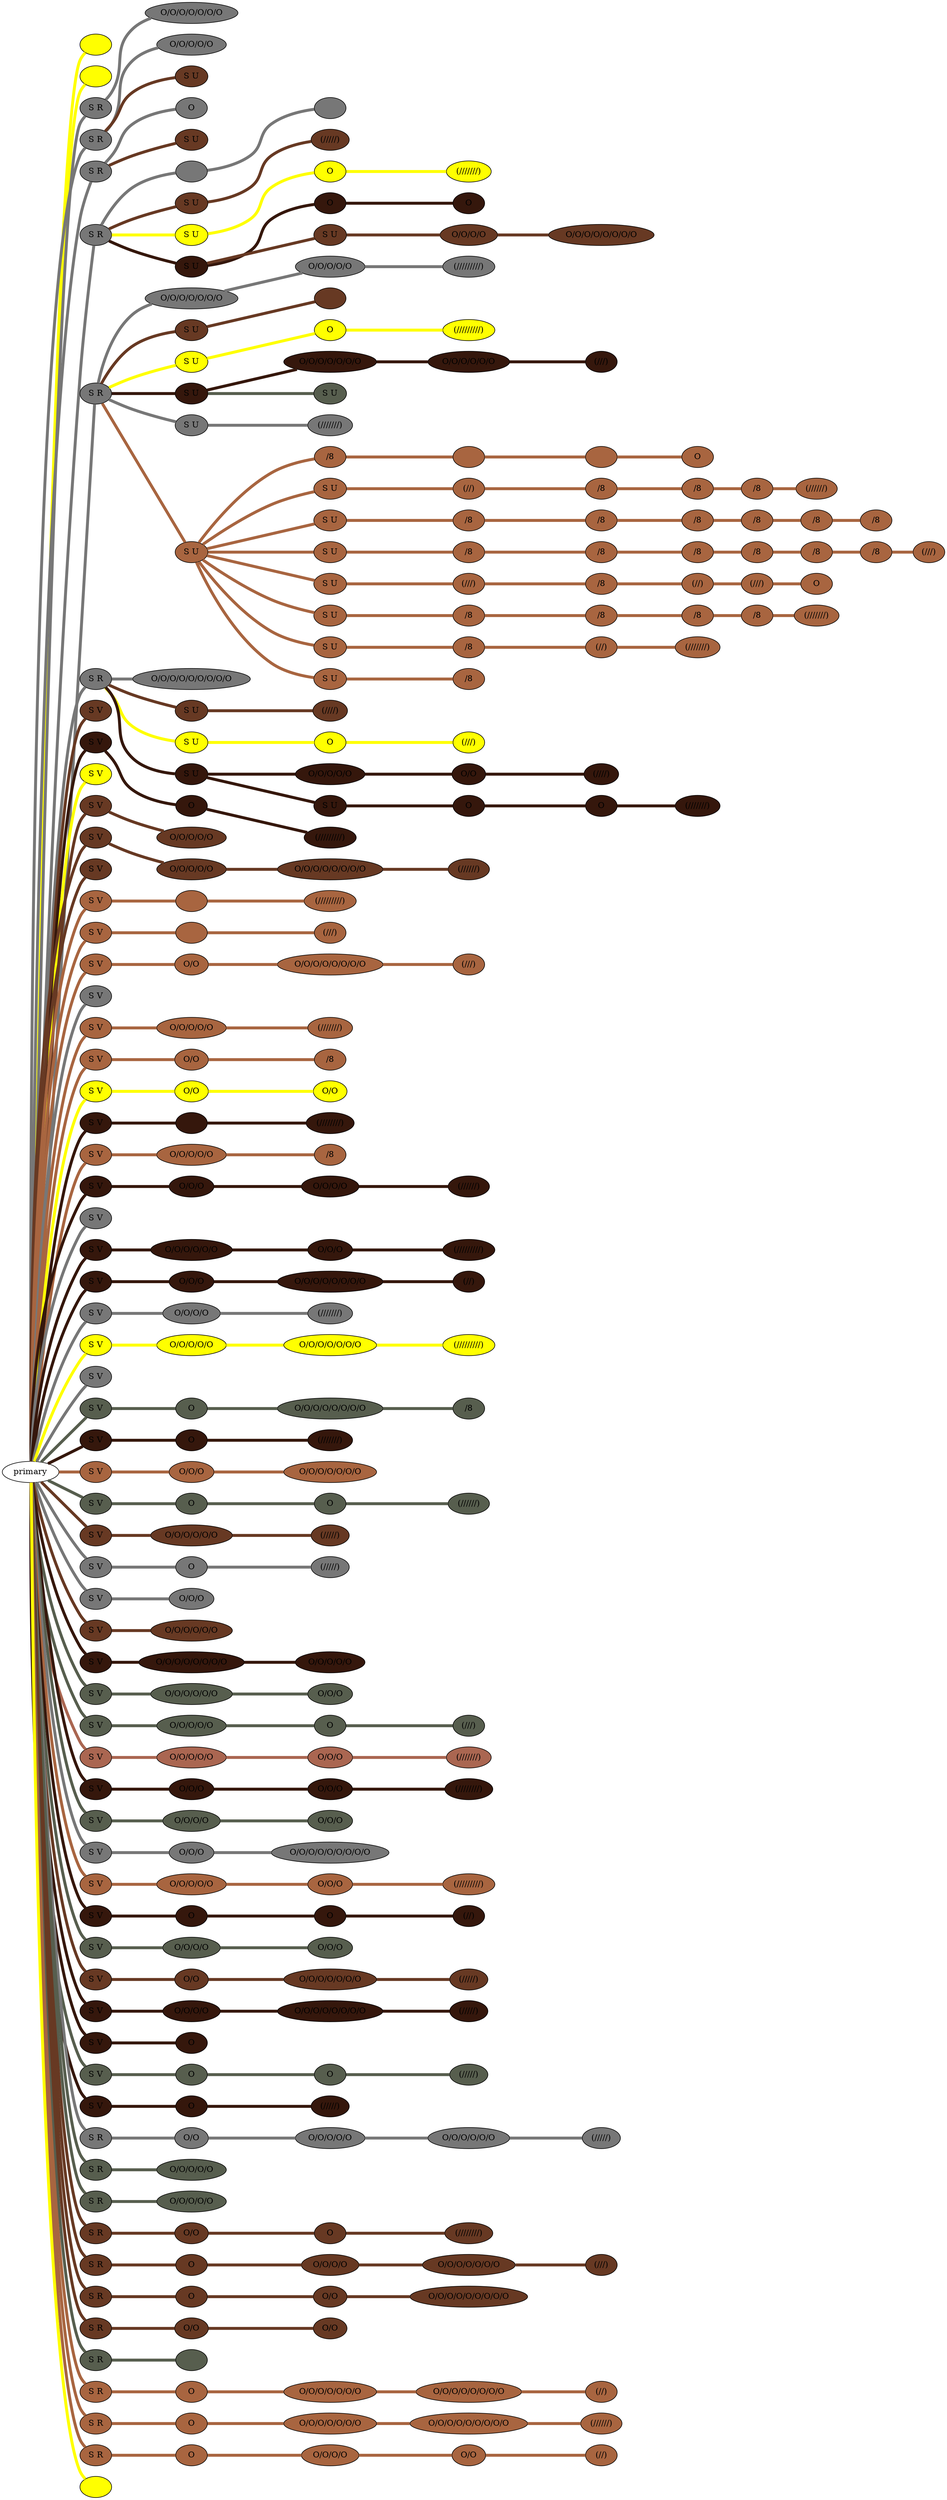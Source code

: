 graph {
 graph [rankdir=LR]
"primary" -- "K1" [penwidth=5,color=yellow]
"K1" [label=" ", style=filled, fillcolor=yellow]
"primary" -- "M1" [penwidth=5,color=yellow]
"M1" [label=" ", style=filled, fillcolor=yellow]
"primary" -- "1" [penwidth=5,color="#777777"]
"1" [label="S R", style=filled, fillcolor="#777777"]
"1" -- "1:0" [penwidth=5,color="#777777"]
"1:0" [label="O/O/O/O/O/O/O", style=filled, fillcolor="#777777"]
"primary" -- "2" [penwidth=5,color="#777777"]
"2" [label="S R", style=filled, fillcolor="#777777"]
"2" -- "2:0" [penwidth=5,color="#777777"]
"2:0" [label="O/O/O/O/O", style=filled, fillcolor="#777777"]
"2" -- "2s1" [penwidth=5,color="#673923"]
"2s1" [label="S U", style=filled, fillcolor="#673923"]
"primary" -- "3" [penwidth=5,color="#777777"]
"3" [label="S R", style=filled, fillcolor="#777777"]
"3" -- "3:0" [penwidth=5,color="#777777"]
"3:0" [label="O", style=filled, fillcolor="#777777"]
"3" -- "3s1" [penwidth=5,color="#673923"]
"3s1" [label="S U", style=filled, fillcolor="#673923"]
"primary" -- "4" [penwidth=5,color="#777777"]
"4" [label="S R", style=filled, fillcolor="#777777"]
"4" -- "4:0" [penwidth=5,color="#777777"]
"4:0" [label="", style=filled, fillcolor="#777777"]
"4:0" -- "4:1" [penwidth=5,color="#777777"]
"4:1" [label="", style=filled, fillcolor="#777777"]
"4" -- "4s1" [penwidth=5,color="#673923"]
"4s1" [label="S U", style=filled, fillcolor="#673923"]
"4s1" -- "4s1:0" [penwidth=5,color="#673923"]
"4s1:0" [label="(/////)", style=filled, fillcolor="#673923"]
"4" -- "4s2" [penwidth=5,color=yellow]
"4s2" [label="S U", style=filled, fillcolor=yellow]
"4s2" -- "4s2:0" [penwidth=5,color=yellow]
"4s2:0" [label="O", style=filled, fillcolor=yellow]
"4s2:0" -- "4s2:1" [penwidth=5,color=yellow]
"4s2:1" [label="(///////)", style=filled, fillcolor=yellow]
"4" -- "4s3" [penwidth=5,color="#35170C"]
"4s3" [label="S U", style=filled, fillcolor="#35170C"]
"4s3" -- "4s3:0" [penwidth=5,color="#35170C"]
"4s3:0" [label="O", style=filled, fillcolor="#35170C"]
"4s3:0" -- "4s3:1" [penwidth=5,color="#35170C"]
"4s3:1" [label="O", style=filled, fillcolor="#35170C"]
"4s3" -- "4s3s1" [penwidth=5,color="#673923"]
"4s3s1" [label="S U", style=filled, fillcolor="#673923"]
"4s3s1" -- "4s3s1:0" [penwidth=5,color="#673923"]
"4s3s1:0" [label="O/O/O/O", style=filled, fillcolor="#673923"]
"4s3s1:0" -- "4s3s1:1" [penwidth=5,color="#673923"]
"4s3s1:1" [label="O/O/O/O/O/O/O/O", style=filled, fillcolor="#673923"]
"primary" -- "5" [penwidth=5,color="#777777"]
"5" [label="S R", style=filled, fillcolor="#777777"]
"5" -- "5:0" [penwidth=5,color="#777777"]
"5:0" [label="O/O/O/O/O/O/O", style=filled, fillcolor="#777777"]
"5:0" -- "5:1" [penwidth=5,color="#777777"]
"5:1" [label="O/O/O/O/O", style=filled, fillcolor="#777777"]
"5:1" -- "5:2" [penwidth=5,color="#777777"]
"5:2" [label="(/////////)", style=filled, fillcolor="#777777"]
"5" -- "5s1" [penwidth=5,color="#673923"]
"5s1" [label="S U", style=filled, fillcolor="#673923"]
"5s1" -- "5s1:0" [penwidth=5,color="#673923"]
"5s1:0" [label="", style=filled, fillcolor="#673923"]
"5" -- "5s2" [penwidth=5,color=yellow]
"5s2" [label="S U", style=filled, fillcolor=yellow]
"5s2" -- "5s2:0" [penwidth=5,color=yellow]
"5s2:0" [label="O", style=filled, fillcolor=yellow]
"5s2:0" -- "5s2:1" [penwidth=5,color=yellow]
"5s2:1" [label="(/////////)", style=filled, fillcolor=yellow]
"5" -- "5s3" [penwidth=5,color="#35170C"]
"5s3" [label="S U", style=filled, fillcolor="#35170C"]
"5s3" -- "5s3:0" [penwidth=5,color="#35170C"]
"5s3:0" [label="O/O/O/O/O/O/O", style=filled, fillcolor="#35170C"]
"5s3:0" -- "5s3:1" [penwidth=5,color="#35170C"]
"5s3:1" [label="O/O/O/O/O/O", style=filled, fillcolor="#35170C"]
"5s3:1" -- "5s3:2" [penwidth=5,color="#35170C"]
"5s3:2" [label="(///)", style=filled, fillcolor="#35170C"]
"5s3" -- "5s3s1" [penwidth=5,color="#575E4E"]
"5s3s1" [label="S U", style=filled, fillcolor="#575E4E"]
"5" -- "5s4" [penwidth=5,color="#777777"]
"5s4" [label="S U", style=filled, fillcolor="#777777"]
"5s4" -- "5s4:0" [penwidth=5,color="#777777"]
"5s4:0" [label="(///////)", style=filled, fillcolor="#777777"]
"5" -- "5s5" [penwidth=5,color="#A86540"]
"5s5" [label="S U", style=filled, fillcolor="#A86540"]
"5s5" -- "5s5:0" [penwidth=5,color="#A86540"]
"5s5:0" [label="/8", style=filled, fillcolor="#A86540"]
"5s5:0" -- "5s5:1" [penwidth=5,color="#A86540"]
"5s5:1" [label="", style=filled, fillcolor="#A86540"]
"5s5:1" -- "5s5:2" [penwidth=5,color="#A86540"]
"5s5:2" [label="", style=filled, fillcolor="#A86540"]
"5s5:2" -- "5s5:3" [penwidth=5,color="#A86540"]
"5s5:3" [label="O", style=filled, fillcolor="#A86540"]
"5s5" -- "5s5s1" [penwidth=5,color="#A86540"]
"5s5s1" [label="S U", style=filled, fillcolor="#A86540"]
"5s5s1" -- "5s5s1:0" [penwidth=5,color="#A86540"]
"5s5s1:0" [label="(//)", style=filled, fillcolor="#A86540"]
"5s5s1:0" -- "5s5s1:1" [penwidth=5,color="#A86540"]
"5s5s1:1" [label="/8", style=filled, fillcolor="#A86540"]
"5s5s1:1" -- "5s5s1:2" [penwidth=5,color="#A86540"]
"5s5s1:2" [label="/8", style=filled, fillcolor="#A86540"]
"5s5s1:2" -- "5s5s1:3" [penwidth=5,color="#A86540"]
"5s5s1:3" [label="/8", style=filled, fillcolor="#A86540"]
"5s5s1:3" -- "5s5s1:4" [penwidth=5,color="#A86540"]
"5s5s1:4" [label="(//////)", style=filled, fillcolor="#A86540"]
"5s5" -- "5s5s2" [penwidth=5,color="#A86540"]
"5s5s2" [label="S U", style=filled, fillcolor="#A86540"]
"5s5s2" -- "5s5s2:0" [penwidth=5,color="#A86540"]
"5s5s2:0" [label="/8", style=filled, fillcolor="#A86540"]
"5s5s2:0" -- "5s5s2:1" [penwidth=5,color="#A86540"]
"5s5s2:1" [label="/8", style=filled, fillcolor="#A86540"]
"5s5s2:1" -- "5s5s2:2" [penwidth=5,color="#A86540"]
"5s5s2:2" [label="/8", style=filled, fillcolor="#A86540"]
"5s5s2:2" -- "5s5s2:3" [penwidth=5,color="#A86540"]
"5s5s2:3" [label="/8", style=filled, fillcolor="#A86540"]
"5s5s2:3" -- "5s5s2:4" [penwidth=5,color="#A86540"]
"5s5s2:4" [label="/8", style=filled, fillcolor="#A86540"]
"5s5s2:4" -- "5s5s2:5" [penwidth=5,color="#A86540"]
"5s5s2:5" [label="/8", style=filled, fillcolor="#A86540"]
"5s5" -- "5s5s3" [penwidth=5,color="#A86540"]
"5s5s3" [label="S U", style=filled, fillcolor="#A86540"]
"5s5s3" -- "5s5s3:0" [penwidth=5,color="#A86540"]
"5s5s3:0" [label="/8", style=filled, fillcolor="#A86540"]
"5s5s3:0" -- "5s5s3:1" [penwidth=5,color="#A86540"]
"5s5s3:1" [label="/8", style=filled, fillcolor="#A86540"]
"5s5s3:1" -- "5s5s3:2" [penwidth=5,color="#A86540"]
"5s5s3:2" [label="/8", style=filled, fillcolor="#A86540"]
"5s5s3:2" -- "5s5s3:3" [penwidth=5,color="#A86540"]
"5s5s3:3" [label="/8", style=filled, fillcolor="#A86540"]
"5s5s3:3" -- "5s5s3:4" [penwidth=5,color="#A86540"]
"5s5s3:4" [label="/8", style=filled, fillcolor="#A86540"]
"5s5s3:4" -- "5s5s3:5" [penwidth=5,color="#A86540"]
"5s5s3:5" [label="/8", style=filled, fillcolor="#A86540"]
"5s5s3:5" -- "5s5s3:6" [penwidth=5,color="#A86540"]
"5s5s3:6" [label="(///)", style=filled, fillcolor="#A86540"]
"5s5" -- "5s5s4" [penwidth=5,color="#A86540"]
"5s5s4" [label="S U", style=filled, fillcolor="#A86540"]
"5s5s4" -- "5s5s4:0" [penwidth=5,color="#A86540"]
"5s5s4:0" [label="(///)", style=filled, fillcolor="#A86540"]
"5s5s4:0" -- "5s5s4:1" [penwidth=5,color="#A86540"]
"5s5s4:1" [label="/8", style=filled, fillcolor="#A86540"]
"5s5s4:1" -- "5s5s4:2" [penwidth=5,color="#A86540"]
"5s5s4:2" [label="(//)", style=filled, fillcolor="#A86540"]
"5s5s4:2" -- "5s5s4:3" [penwidth=5,color="#A86540"]
"5s5s4:3" [label="(///)", style=filled, fillcolor="#A86540"]
"5s5s4:3" -- "5s5s4:4" [penwidth=5,color="#A86540"]
"5s5s4:4" [label="O", style=filled, fillcolor="#A86540"]
"5s5" -- "5s5s5" [penwidth=5,color="#A86540"]
"5s5s5" [label="S U", style=filled, fillcolor="#A86540"]
"5s5s5" -- "5s5s5:0" [penwidth=5,color="#A86540"]
"5s5s5:0" [label="/8", style=filled, fillcolor="#A86540"]
"5s5s5:0" -- "5s5s5:1" [penwidth=5,color="#A86540"]
"5s5s5:1" [label="/8", style=filled, fillcolor="#A86540"]
"5s5s5:1" -- "5s5s5:2" [penwidth=5,color="#A86540"]
"5s5s5:2" [label="/8", style=filled, fillcolor="#A86540"]
"5s5s5:2" -- "5s5s5:3" [penwidth=5,color="#A86540"]
"5s5s5:3" [label="/8", style=filled, fillcolor="#A86540"]
"5s5s5:3" -- "5s5s5:4" [penwidth=5,color="#A86540"]
"5s5s5:4" [label="(///////)", style=filled, fillcolor="#A86540"]
"5s5" -- "5s5s6" [penwidth=5,color="#A86540"]
"5s5s6" [label="S U", style=filled, fillcolor="#A86540"]
"5s5s6" -- "5s5s6:0" [penwidth=5,color="#A86540"]
"5s5s6:0" [label="/8", style=filled, fillcolor="#A86540"]
"5s5s6:0" -- "5s5s6:1" [penwidth=5,color="#A86540"]
"5s5s6:1" [label="(//)", style=filled, fillcolor="#A86540"]
"5s5s6:1" -- "5s5s6:2" [penwidth=5,color="#A86540"]
"5s5s6:2" [label="(///////)", style=filled, fillcolor="#A86540"]
"5s5" -- "5s5s7" [penwidth=5,color="#A86540"]
"5s5s7" [label="S U", style=filled, fillcolor="#A86540"]
"5s5s7" -- "5s5s7:0" [penwidth=5,color="#A86540"]
"5s5s7:0" [label="/8", style=filled, fillcolor="#A86540"]
"primary" -- "6" [penwidth=5,color="#777777"]
"6" [label="S R", style=filled, fillcolor="#777777"]
"6" -- "6:0" [penwidth=5,color="#777777"]
"6:0" [label="O/O/O/O/O/O/O/O/O", style=filled, fillcolor="#777777"]
"6" -- "6s1" [penwidth=5,color="#673923"]
"6s1" [label="S U", style=filled, fillcolor="#673923"]
"6s1" -- "6s1:0" [penwidth=5,color="#673923"]
"6s1:0" [label="(////)", style=filled, fillcolor="#673923"]
"6" -- "6s2" [penwidth=5,color=yellow]
"6s2" [label="S U", style=filled, fillcolor=yellow]
"6s2" -- "6s2:0" [penwidth=5,color=yellow]
"6s2:0" [label="O", style=filled, fillcolor=yellow]
"6s2:0" -- "6s2:1" [penwidth=5,color=yellow]
"6s2:1" [label="(///)", style=filled, fillcolor=yellow]
"6" -- "6s3" [penwidth=5,color="#35170C"]
"6s3" [label="S U", style=filled, fillcolor="#35170C"]
"6s3" -- "6s3:0" [penwidth=5,color="#35170C"]
"6s3:0" [label="O/O/O/O/O", style=filled, fillcolor="#35170C"]
"6s3:0" -- "6s3:1" [penwidth=5,color="#35170C"]
"6s3:1" [label="O/O", style=filled, fillcolor="#35170C"]
"6s3:1" -- "6s3:2" [penwidth=5,color="#35170C"]
"6s3:2" [label="(////)", style=filled, fillcolor="#35170C"]
"6s3" -- "6s3s1" [penwidth=5,color="#35170C"]
"6s3s1" [label="S U", style=filled, fillcolor="#35170C"]
"6s3s1" -- "6s3s1:0" [penwidth=5,color="#35170C"]
"6s3s1:0" [label="O", style=filled, fillcolor="#35170C"]
"6s3s1:0" -- "6s3s1:1" [penwidth=5,color="#35170C"]
"6s3s1:1" [label="O", style=filled, fillcolor="#35170C"]
"6s3s1:1" -- "6s3s1:2" [penwidth=5,color="#35170C"]
"6s3s1:2" [label="(///////)", style=filled, fillcolor="#35170C"]
"primary" -- "7" [penwidth=5,color="#673923"]
"7" [label="S V", style=filled, fillcolor="#673923"]
"primary" -- "8" [penwidth=5,color="#35170C"]
"8" [label="S V", style=filled, fillcolor="#35170C"]
"8" -- "8:0" [penwidth=5,color="#35170C"]
"8:0" [label="O", style=filled, fillcolor="#35170C"]
"8:0" -- "8:1" [penwidth=5,color="#35170C"]
"8:1" [label="(/////////)", style=filled, fillcolor="#35170C"]
"primary" -- "9" [penwidth=5,color=yellow]
"9" [label="S V", style=filled, fillcolor=yellow]
"primary" -- "10" [penwidth=5,color="#673923"]
"10" [label="S V", style=filled, fillcolor="#673923"]
"10" -- "10:0" [penwidth=5,color="#673923"]
"10:0" [label="O/O/O/O/O", style=filled, fillcolor="#673923"]
"primary" -- "11" [penwidth=5,color="#673923"]
"11" [label="S V", style=filled, fillcolor="#673923"]
"11" -- "11:0" [penwidth=5,color="#673923"]
"11:0" [label="O/O/O/O/O", style=filled, fillcolor="#673923"]
"11:0" -- "11:1" [penwidth=5,color="#673923"]
"11:1" [label="O/O/O/O/O/O/O/O", style=filled, fillcolor="#673923"]
"11:1" -- "11:2" [penwidth=5,color="#673923"]
"11:2" [label="(//////)", style=filled, fillcolor="#673923"]
"primary" -- "12" [penwidth=5,color="#673923"]
"12" [label="S V", style=filled, fillcolor="#673923"]
"primary" -- "13" [penwidth=5,color="#A86540"]
"13" [label="S V", style=filled, fillcolor="#A86540"]
"13" -- "13:0" [penwidth=5,color="#A86540"]
"13:0" [label="", style=filled, fillcolor="#A86540"]
"13:0" -- "13:1" [penwidth=5,color="#A86540"]
"13:1" [label="(/////////)", style=filled, fillcolor="#A86540"]
"primary" -- "14" [penwidth=5,color="#A86540"]
"14" [label="S V", style=filled, fillcolor="#A86540"]
"14" -- "14:0" [penwidth=5,color="#A86540"]
"14:0" [label="", style=filled, fillcolor="#A86540"]
"14:0" -- "14:1" [penwidth=5,color="#A86540"]
"14:1" [label="(///)", style=filled, fillcolor="#A86540"]
"primary" -- "15" [penwidth=5,color="#A86540"]
"15" [label="S V", style=filled, fillcolor="#A86540"]
"15" -- "15:0" [penwidth=5,color="#A86540"]
"15:0" [label="O/O", style=filled, fillcolor="#A86540"]
"15:0" -- "15:1" [penwidth=5,color="#A86540"]
"15:1" [label="O/O/O/O/O/O/O/O", style=filled, fillcolor="#A86540"]
"15:1" -- "15:2" [penwidth=5,color="#A86540"]
"15:2" [label="(///)", style=filled, fillcolor="#A86540"]
"primary" -- "16" [penwidth=5,color="#777777"]
"16" [label="S V", style=filled, fillcolor="#777777"]
"primary" -- "17" [penwidth=5,color="#A86540"]
"17" [label="S V", style=filled, fillcolor="#A86540"]
"17" -- "17:0" [penwidth=5,color="#A86540"]
"17:0" [label="O/O/O/O/O", style=filled, fillcolor="#A86540"]
"17:0" -- "17:1" [penwidth=5,color="#A86540"]
"17:1" [label="(///////)", style=filled, fillcolor="#A86540"]
"primary" -- "18" [penwidth=5,color="#A86540"]
"18" [label="S V", style=filled, fillcolor="#A86540"]
"18" -- "18:0" [penwidth=5,color="#A86540"]
"18:0" [label="O/O", style=filled, fillcolor="#A86540"]
"18:0" -- "18:1" [penwidth=5,color="#A86540"]
"18:1" [label="/8", style=filled, fillcolor="#A86540"]
"primary" -- "19" [penwidth=5,color=yellow]
"19" [label="S V", style=filled, fillcolor=yellow]
"19" -- "19:0" [penwidth=5,color=yellow]
"19:0" [label="O/O", style=filled, fillcolor=yellow]
"19:0" -- "19:1" [penwidth=5,color=yellow]
"19:1" [label="O/O", style=filled, fillcolor=yellow]
"primary" -- "20" [penwidth=5,color="#35170C"]
"20" [label="S V", style=filled, fillcolor="#35170C"]
"20" -- "20:0" [penwidth=5,color="#35170C"]
"20:0" [label="", style=filled, fillcolor="#35170C"]
"20:0" -- "20:1" [penwidth=5,color="#35170C"]
"20:1" [label="(////////)", style=filled, fillcolor="#35170C"]
"primary" -- "21" [penwidth=5,color="#A86540"]
"21" [label="S V", style=filled, fillcolor="#A86540"]
"21" -- "21:0" [penwidth=5,color="#A86540"]
"21:0" [label="O/O/O/O/O", style=filled, fillcolor="#A86540"]
"21:0" -- "21:1" [penwidth=5,color="#A86540"]
"21:1" [label="/8", style=filled, fillcolor="#A86540"]
"primary" -- "22" [penwidth=5,color="#35170C"]
"22" [label="S V", style=filled, fillcolor="#35170C"]
"22" -- "22:0" [penwidth=5,color="#35170C"]
"22:0" [label="O/O/O", style=filled, fillcolor="#35170C"]
"22:0" -- "22:1" [penwidth=5,color="#35170C"]
"22:1" [label="O/O/O/O", style=filled, fillcolor="#35170C"]
"22:1" -- "22:2" [penwidth=5,color="#35170C"]
"22:2" [label="(//////)", style=filled, fillcolor="#35170C"]
"primary" -- "23" [penwidth=5,color="#777777"]
"23" [label="S V", style=filled, fillcolor="#777777"]
"primary" -- "24" [penwidth=5,color="#35170C"]
"24" [label="S V", style=filled, fillcolor="#35170C"]
"24" -- "24:0" [penwidth=5,color="#35170C"]
"24:0" [label="O/O/O/O/O/O", style=filled, fillcolor="#35170C"]
"24:0" -- "24:1" [penwidth=5,color="#35170C"]
"24:1" [label="O/O/O", style=filled, fillcolor="#35170C"]
"24:1" -- "24:2" [penwidth=5,color="#35170C"]
"24:2" [label="(/////////)", style=filled, fillcolor="#35170C"]
"primary" -- "25" [penwidth=5,color="#35170C"]
"25" [label="S V", style=filled, fillcolor="#35170C"]
"25" -- "25:0" [penwidth=5,color="#35170C"]
"25:0" [label="O/O/O", style=filled, fillcolor="#35170C"]
"25:0" -- "25:1" [penwidth=5,color="#35170C"]
"25:1" [label="O/O/O/O/O/O/O/O", style=filled, fillcolor="#35170C"]
"25:1" -- "25:2" [penwidth=5,color="#35170C"]
"25:2" [label="(//)", style=filled, fillcolor="#35170C"]
"primary" -- "26" [penwidth=5,color="#777777"]
"26" [label="S V", style=filled, fillcolor="#777777"]
"26" -- "26:0" [penwidth=5,color="#777777"]
"26:0" [label="O/O/O/O", style=filled, fillcolor="#777777"]
"26:0" -- "26:1" [penwidth=5,color="#777777"]
"26:1" [label="(///////)", style=filled, fillcolor="#777777"]
"primary" -- "27" [penwidth=5,color=yellow]
"27" [label="S V", style=filled, fillcolor=yellow]
"27" -- "27:0" [penwidth=5,color=yellow]
"27:0" [label="O/O/O/O/O", style=filled, fillcolor=yellow]
"27:0" -- "27:1" [penwidth=5,color=yellow]
"27:1" [label="O/O/O/O/O/O/O", style=filled, fillcolor=yellow]
"27:1" -- "27:2" [penwidth=5,color=yellow]
"27:2" [label="(/////////)", style=filled, fillcolor=yellow]
"primary" -- "28" [penwidth=5,color="#777777"]
"28" [label="S V", style=filled, fillcolor="#777777"]
"primary" -- "29" [penwidth=5,color="#575E4E"]
"29" [label="S V", style=filled, fillcolor="#575E4E"]
"29" -- "29:0" [penwidth=5,color="#575E4E"]
"29:0" [label="O", style=filled, fillcolor="#575E4E"]
"29:0" -- "29:1" [penwidth=5,color="#575E4E"]
"29:1" [label="O/O/O/O/O/O/O/O", style=filled, fillcolor="#575E4E"]
"29:1" -- "29:2" [penwidth=5,color="#575E4E"]
"29:2" [label="/8", style=filled, fillcolor="#575E4E"]
"primary" -- "30" [penwidth=5,color="#35170C"]
"30" [label="S V", style=filled, fillcolor="#35170C"]
"30" -- "30:0" [penwidth=5,color="#35170C"]
"30:0" [label="O", style=filled, fillcolor="#35170C"]
"30:0" -- "30:1" [penwidth=5,color="#35170C"]
"30:1" [label="(///////)", style=filled, fillcolor="#35170C"]
"primary" -- "31" [penwidth=5,color="#A86540"]
"31" [label="S V", style=filled, fillcolor="#A86540"]
"31" -- "31:0" [penwidth=5,color="#A86540"]
"31:0" [label="O/O/O", style=filled, fillcolor="#A86540"]
"31:0" -- "31:1" [penwidth=5,color="#A86540"]
"31:1" [label="O/O/O/O/O/O/O", style=filled, fillcolor="#A86540"]
"primary" -- "32" [penwidth=5,color="#575E4E"]
"32" [label="S V", style=filled, fillcolor="#575E4E"]
"32" -- "32:0" [penwidth=5,color="#575E4E"]
"32:0" [label="O", style=filled, fillcolor="#575E4E"]
"32:0" -- "32:1" [penwidth=5,color="#575E4E"]
"32:1" [label="O", style=filled, fillcolor="#575E4E"]
"32:1" -- "32:2" [penwidth=5,color="#575E4E"]
"32:2" [label="(//////)", style=filled, fillcolor="#575E4E"]
"primary" -- "33" [penwidth=5,color="#673923"]
"33" [label="S V", style=filled, fillcolor="#673923"]
"33" -- "33:0" [penwidth=5,color="#673923"]
"33:0" [label="O/O/O/O/O/O", style=filled, fillcolor="#673923"]
"33:0" -- "33:1" [penwidth=5,color="#673923"]
"33:1" [label="(/////)", style=filled, fillcolor="#673923"]
"primary" -- "34" [penwidth=5,color="#777777"]
"34" [label="S V", style=filled, fillcolor="#777777"]
"34" -- "34:0" [penwidth=5,color="#777777"]
"34:0" [label="O", style=filled, fillcolor="#777777"]
"34:0" -- "34:1" [penwidth=5,color="#777777"]
"34:1" [label="(/////)", style=filled, fillcolor="#777777"]
"primary" -- "35" [penwidth=5,color="#777777"]
"35" [label="S V", style=filled, fillcolor="#777777"]
"35" -- "35:0" [penwidth=5,color="#777777"]
"35:0" [label="O/O/O", style=filled, fillcolor="#777777"]
"primary" -- "36" [penwidth=5,color="#673923"]
"36" [label="S V", style=filled, fillcolor="#673923"]
"36" -- "36:0" [penwidth=5,color="#673923"]
"36:0" [label="O/O/O/O/O/O", style=filled, fillcolor="#673923"]
"primary" -- "37" [penwidth=5,color="#35170C"]
"37" [label="S V", style=filled, fillcolor="#35170C"]
"37" -- "37:0" [penwidth=5,color="#35170C"]
"37:0" [label="O/O/O/O/O/O/O/O", style=filled, fillcolor="#35170C"]
"37:0" -- "37:1" [penwidth=5,color="#35170C"]
"37:1" [label="O/O/O/O/O", style=filled, fillcolor="#35170C"]
"primary" -- "38" [penwidth=5,color="#575E4E"]
"38" [label="S V", style=filled, fillcolor="#575E4E"]
"38" -- "38:0" [penwidth=5,color="#575E4E"]
"38:0" [label="O/O/O/O/O/O", style=filled, fillcolor="#575E4E"]
"38:0" -- "38:1" [penwidth=5,color="#575E4E"]
"38:1" [label="O/O/O", style=filled, fillcolor="#575E4E"]
"primary" -- "39" [penwidth=5,color="#575E4E"]
"39" [label="S V", style=filled, fillcolor="#575E4E"]
"39" -- "39:0" [penwidth=5,color="#575E4E"]
"39:0" [label="O/O/O/O/O", style=filled, fillcolor="#575E4E"]
"39:0" -- "39:1" [penwidth=5,color="#575E4E"]
"39:1" [label="O", style=filled, fillcolor="#575E4E"]
"39:1" -- "39:2" [penwidth=5,color="#575E4E"]
"39:2" [label="(///)", style=filled, fillcolor="#575E4E"]
"primary" -- "40" [penwidth=5,color="#AA6651"]
"40" [label="S V", style=filled, fillcolor="#AA6651"]
"40" -- "40:0" [penwidth=5,color="#AA6651"]
"40:0" [label="O/O/O/O/O", style=filled, fillcolor="#AA6651"]
"40:0" -- "40:1" [penwidth=5,color="#AA6651"]
"40:1" [label="O/O/O", style=filled, fillcolor="#AA6651"]
"40:1" -- "40:2" [penwidth=5,color="#AA6651"]
"40:2" [label="(///////)", style=filled, fillcolor="#AA6651"]
"primary" -- "41" [penwidth=5,color="#35170C"]
"41" [label="S V", style=filled, fillcolor="#35170C"]
"41" -- "41:0" [penwidth=5,color="#35170C"]
"41:0" [label="O/O/O", style=filled, fillcolor="#35170C"]
"41:0" -- "41:1" [penwidth=5,color="#35170C"]
"41:1" [label="O/O/O", style=filled, fillcolor="#35170C"]
"41:1" -- "41:2" [penwidth=5,color="#35170C"]
"41:2" [label="(////////)", style=filled, fillcolor="#35170C"]
"primary" -- "42" [penwidth=5,color="#575E4E"]
"42" [label="S V", style=filled, fillcolor="#575E4E"]
"42" -- "42:0" [penwidth=5,color="#575E4E"]
"42:0" [label="O/O/O/O", style=filled, fillcolor="#575E4E"]
"42:0" -- "42:1" [penwidth=5,color="#575E4E"]
"42:1" [label="O/O/O", style=filled, fillcolor="#575E4E"]
"primary" -- "43" [penwidth=5,color="#777777"]
"43" [label="S V", style=filled, fillcolor="#777777"]
"43" -- "43:0" [penwidth=5,color="#777777"]
"43:0" [label="O/O/O", style=filled, fillcolor="#777777"]
"43:0" -- "43:1" [penwidth=5,color="#777777"]
"43:1" [label="O/O/O/O/O/O/O/O/O", style=filled, fillcolor="#777777"]
"primary" -- "44" [penwidth=5,color="#A86540"]
"44" [label="S V", style=filled, fillcolor="#A86540"]
"44" -- "44:0" [penwidth=5,color="#A86540"]
"44:0" [label="O/O/O/O/O", style=filled, fillcolor="#A86540"]
"44:0" -- "44:1" [penwidth=5,color="#A86540"]
"44:1" [label="O/O/O", style=filled, fillcolor="#A86540"]
"44:1" -- "44:2" [penwidth=5,color="#A86540"]
"44:2" [label="(/////////)", style=filled, fillcolor="#A86540"]
"primary" -- "45" [penwidth=5,color="#35170C"]
"45" [label="S V", style=filled, fillcolor="#35170C"]
"45" -- "45:0" [penwidth=5,color="#35170C"]
"45:0" [label="O", style=filled, fillcolor="#35170C"]
"45:0" -- "45:1" [penwidth=5,color="#35170C"]
"45:1" [label="O", style=filled, fillcolor="#35170C"]
"45:1" -- "45:2" [penwidth=5,color="#35170C"]
"45:2" [label="(//)", style=filled, fillcolor="#35170C"]
"primary" -- "46" [penwidth=5,color="#575E4E"]
"46" [label="S V", style=filled, fillcolor="#575E4E"]
"46" -- "46:0" [penwidth=5,color="#575E4E"]
"46:0" [label="O/O/O/O", style=filled, fillcolor="#575E4E"]
"46:0" -- "46:1" [penwidth=5,color="#575E4E"]
"46:1" [label="O/O/O", style=filled, fillcolor="#575E4E"]
"primary" -- "47" [penwidth=5,color="#673923"]
"47" [label="S V", style=filled, fillcolor="#673923"]
"47" -- "47:0" [penwidth=5,color="#673923"]
"47:0" [label="O/O", style=filled, fillcolor="#673923"]
"47:0" -- "47:1" [penwidth=5,color="#673923"]
"47:1" [label="O/O/O/O/O/O/O", style=filled, fillcolor="#673923"]
"47:1" -- "47:2" [penwidth=5,color="#673923"]
"47:2" [label="(/////)", style=filled, fillcolor="#673923"]
"primary" -- "48" [penwidth=5,color="#35170C"]
"48" [label="S V", style=filled, fillcolor="#35170C"]
"48" -- "48:0" [penwidth=5,color="#35170C"]
"48:0" [label="O/O/O/O", style=filled, fillcolor="#35170C"]
"48:0" -- "48:1" [penwidth=5,color="#35170C"]
"48:1" [label="O/O/O/O/O/O/O/O", style=filled, fillcolor="#35170C"]
"48:1" -- "48:2" [penwidth=5,color="#35170C"]
"48:2" [label="(/////)", style=filled, fillcolor="#35170C"]
"primary" -- "49" [penwidth=5,color="#35170C"]
"49" [label="S V", style=filled, fillcolor="#35170C"]
"49" -- "49:0" [penwidth=5,color="#35170C"]
"49:0" [label="O", style=filled, fillcolor="#35170C"]
"primary" -- "50" [penwidth=5,color="#575E4E"]
"50" [label="S V", style=filled, fillcolor="#575E4E"]
"50" -- "50:0" [penwidth=5,color="#575E4E"]
"50:0" [label="O", style=filled, fillcolor="#575E4E"]
"50:0" -- "50:1" [penwidth=5,color="#575E4E"]
"50:1" [label="O", style=filled, fillcolor="#575E4E"]
"50:1" -- "50:2" [penwidth=5,color="#575E4E"]
"50:2" [label="(/////)", style=filled, fillcolor="#575E4E"]
"primary" -- "51" [penwidth=5,color="#35170C"]
"51" [label="S V", style=filled, fillcolor="#35170C"]
"51" -- "51:0" [penwidth=5,color="#35170C"]
"51:0" [label="O", style=filled, fillcolor="#35170C"]
"51:0" -- "51:1" [penwidth=5,color="#35170C"]
"51:1" [label="(/////)", style=filled, fillcolor="#35170C"]
"primary" -- "52" [penwidth=5,color="#777777"]
"52" [label="S R", style=filled, fillcolor="#777777"]
"52" -- "52:0" [penwidth=5,color="#777777"]
"52:0" [label="O/O", style=filled, fillcolor="#777777"]
"52:0" -- "52:1" [penwidth=5,color="#777777"]
"52:1" [label="O/O/O/O/O", style=filled, fillcolor="#777777"]
"52:1" -- "52:2" [penwidth=5,color="#777777"]
"52:2" [label="O/O/O/O/O/O", style=filled, fillcolor="#777777"]
"52:2" -- "52:3" [penwidth=5,color="#777777"]
"52:3" [label="(/////)", style=filled, fillcolor="#777777"]
"primary" -- "53" [penwidth=5,color="#575E4E"]
"53" [label="S R", style=filled, fillcolor="#575E4E"]
"53" -- "53:0" [penwidth=5,color="#575E4E"]
"53:0" [label="O/O/O/O/O", style=filled, fillcolor="#575E4E"]
"primary" -- "54" [penwidth=5,color="#575E4E"]
"54" [label="S R", style=filled, fillcolor="#575E4E"]
"54" -- "54:0" [penwidth=5,color="#575E4E"]
"54:0" [label="O/O/O/O/O", style=filled, fillcolor="#575E4E"]
"primary" -- "55" [penwidth=5,color="#673923"]
"55" [label="S R", style=filled, fillcolor="#673923"]
"55" -- "55:0" [penwidth=5,color="#673923"]
"55:0" [label="O/O", style=filled, fillcolor="#673923"]
"55:0" -- "55:1" [penwidth=5,color="#673923"]
"55:1" [label="O", style=filled, fillcolor="#673923"]
"55:1" -- "55:2" [penwidth=5,color="#673923"]
"55:2" [label="(////////)", style=filled, fillcolor="#673923"]
"primary" -- "56" [penwidth=5,color="#673923"]
"56" [label="S R", style=filled, fillcolor="#673923"]
"56" -- "56:0" [penwidth=5,color="#673923"]
"56:0" [label="O", style=filled, fillcolor="#673923"]
"56:0" -- "56:1" [penwidth=5,color="#673923"]
"56:1" [label="O/O/O/O", style=filled, fillcolor="#673923"]
"56:1" -- "56:2" [penwidth=5,color="#673923"]
"56:2" [label="O/O/O/O/O/O/O", style=filled, fillcolor="#673923"]
"56:2" -- "56:3" [penwidth=5,color="#673923"]
"56:3" [label="(///)", style=filled, fillcolor="#673923"]
"primary" -- "57" [penwidth=5,color="#673923"]
"57" [label="S R", style=filled, fillcolor="#673923"]
"57" -- "57:0" [penwidth=5,color="#673923"]
"57:0" [label="O", style=filled, fillcolor="#673923"]
"57:0" -- "57:1" [penwidth=5,color="#673923"]
"57:1" [label="O/O", style=filled, fillcolor="#673923"]
"57:1" -- "57:2" [penwidth=5,color="#673923"]
"57:2" [label="O/O/O/O/O/O/O/O/O", style=filled, fillcolor="#673923"]
"primary" -- "58" [penwidth=5,color="#673923"]
"58" [label="S R", style=filled, fillcolor="#673923"]
"58" -- "58:0" [penwidth=5,color="#673923"]
"58:0" [label="O/O", style=filled, fillcolor="#673923"]
"58:0" -- "58:1" [penwidth=5,color="#673923"]
"58:1" [label="O/O", style=filled, fillcolor="#673923"]
"primary" -- "59" [penwidth=5,color="#575E4E"]
"59" [label="S R", style=filled, fillcolor="#575E4E"]
"59" -- "59:0" [penwidth=5,color="#575E4E"]
"59:0" [label="", style=filled, fillcolor="#575E4E"]
"primary" -- "60" [penwidth=5,color="#A86540"]
"60" [label="S R", style=filled, fillcolor="#A86540"]
"60" -- "60:0" [penwidth=5,color="#A86540"]
"60:0" [label="O", style=filled, fillcolor="#A86540"]
"60:0" -- "60:1" [penwidth=5,color="#A86540"]
"60:1" [label="O/O/O/O/O/O/O", style=filled, fillcolor="#A86540"]
"60:1" -- "60:2" [penwidth=5,color="#A86540"]
"60:2" [label="O/O/O/O/O/O/O/O", style=filled, fillcolor="#A86540"]
"60:2" -- "60:3" [penwidth=5,color="#A86540"]
"60:3" [label="(//)", style=filled, fillcolor="#A86540"]
"primary" -- "61" [penwidth=5,color="#A86540"]
"61" [label="S R", style=filled, fillcolor="#A86540"]
"61" -- "61:0" [penwidth=5,color="#A86540"]
"61:0" [label="O", style=filled, fillcolor="#A86540"]
"61:0" -- "61:1" [penwidth=5,color="#A86540"]
"61:1" [label="O/O/O/O/O/O/O", style=filled, fillcolor="#A86540"]
"61:1" -- "61:2" [penwidth=5,color="#A86540"]
"61:2" [label="O/O/O/O/O/O/O/O/O", style=filled, fillcolor="#A86540"]
"61:2" -- "61:3" [penwidth=5,color="#A86540"]
"61:3" [label="(//////)", style=filled, fillcolor="#A86540"]
"primary" -- "62" [penwidth=5,color="#A86540"]
"62" [label="S R", style=filled, fillcolor="#A86540"]
"62" -- "62:0" [penwidth=5,color="#A86540"]
"62:0" [label="O", style=filled, fillcolor="#A86540"]
"62:0" -- "62:1" [penwidth=5,color="#A86540"]
"62:1" [label="O/O/O/O", style=filled, fillcolor="#A86540"]
"62:1" -- "62:2" [penwidth=5,color="#A86540"]
"62:2" [label="O/O", style=filled, fillcolor="#A86540"]
"62:2" -- "62:3" [penwidth=5,color="#A86540"]
"62:3" [label="(//)", style=filled, fillcolor="#A86540"]
"primary" -- "K2" [penwidth=5,color=yellow]
"K2" [label=" ", style=filled, fillcolor=yellow]
}
